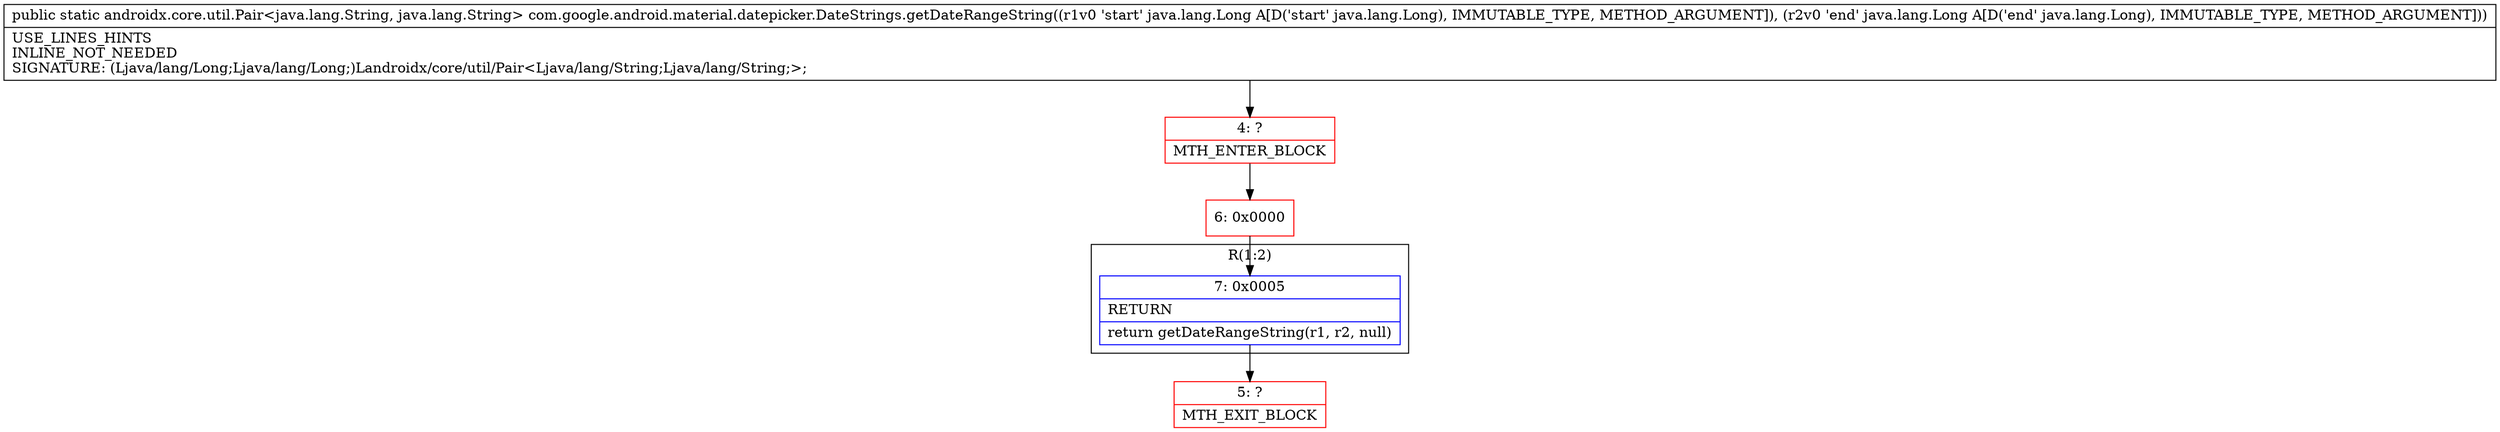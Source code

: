 digraph "CFG forcom.google.android.material.datepicker.DateStrings.getDateRangeString(Ljava\/lang\/Long;Ljava\/lang\/Long;)Landroidx\/core\/util\/Pair;" {
subgraph cluster_Region_1823147922 {
label = "R(1:2)";
node [shape=record,color=blue];
Node_7 [shape=record,label="{7\:\ 0x0005|RETURN\l|return getDateRangeString(r1, r2, null)\l}"];
}
Node_4 [shape=record,color=red,label="{4\:\ ?|MTH_ENTER_BLOCK\l}"];
Node_6 [shape=record,color=red,label="{6\:\ 0x0000}"];
Node_5 [shape=record,color=red,label="{5\:\ ?|MTH_EXIT_BLOCK\l}"];
MethodNode[shape=record,label="{public static androidx.core.util.Pair\<java.lang.String, java.lang.String\> com.google.android.material.datepicker.DateStrings.getDateRangeString((r1v0 'start' java.lang.Long A[D('start' java.lang.Long), IMMUTABLE_TYPE, METHOD_ARGUMENT]), (r2v0 'end' java.lang.Long A[D('end' java.lang.Long), IMMUTABLE_TYPE, METHOD_ARGUMENT]))  | USE_LINES_HINTS\lINLINE_NOT_NEEDED\lSIGNATURE: (Ljava\/lang\/Long;Ljava\/lang\/Long;)Landroidx\/core\/util\/Pair\<Ljava\/lang\/String;Ljava\/lang\/String;\>;\l}"];
MethodNode -> Node_4;Node_7 -> Node_5;
Node_4 -> Node_6;
Node_6 -> Node_7;
}

